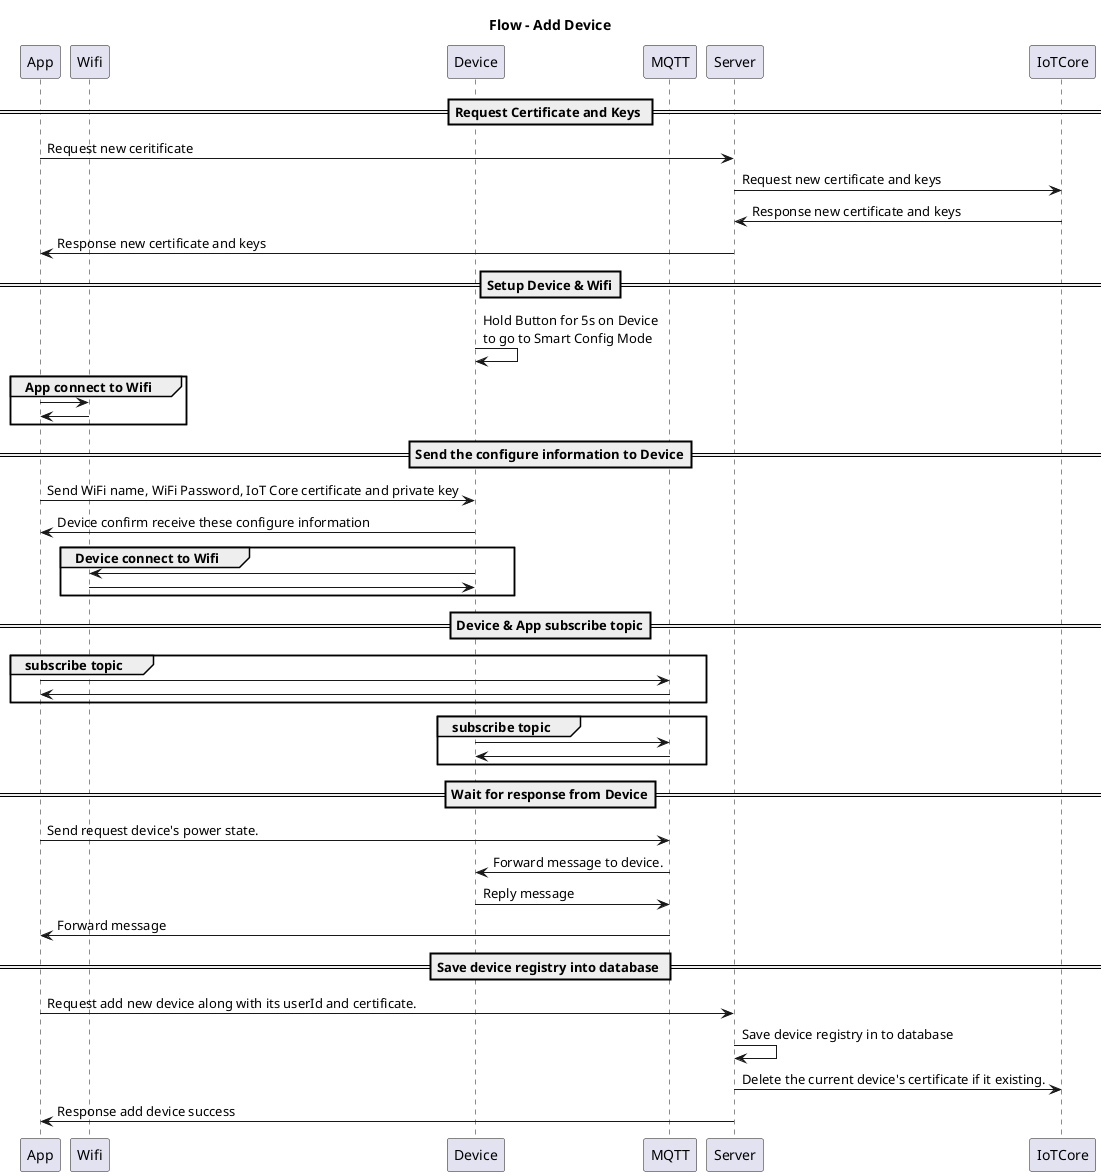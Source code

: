 @startuml
title Flow - Add Device
participant App
participant Wifi
participant Device
participant MQTT
participant Server 
participant IoTCore
== Request Certificate and Keys ==
App -> Server: Request new ceritificate 
Server -> IoTCore: Request new certificate and keys
IoTCore -> Server: Response new certificate and keys 
Server -> App: Response new certificate and keys

== Setup Device & Wifi==
Device -> Device: Hold Button for 5s on Device\nto go to Smart Config Mode
group App connect to Wifi
  App -> Wifi:
  App <- Wifi:
end
== Send the configure information to Device==
App -> Device: Send WiFi name, WiFi Password, IoT Core certificate and private key
Device -> App: Device confirm receive these configure information
group Device connect to Wifi
  Device -> Wifi:
  Device <- Wifi:
end

== Device & App subscribe topic==
group subscribe topic
  App -> MQTT:
  App <- MQTT:
end

group subscribe topic
  Device -> MQTT:
  Device <- MQTT:
end

== Wait for response from Device==
App -> MQTT: Send request device's power state.
MQTT -> Device: Forward message to device.
Device -> MQTT: Reply message
MQTT -> App: Forward message 

== Save device registry into database ==
App -> Server: Request add new device along with its userId and certificate.
Server -> Server: Save device registry in to database
Server -> IoTCore: Delete the current device's certificate if it existing.
Server -> App: Response add device success

@enduml